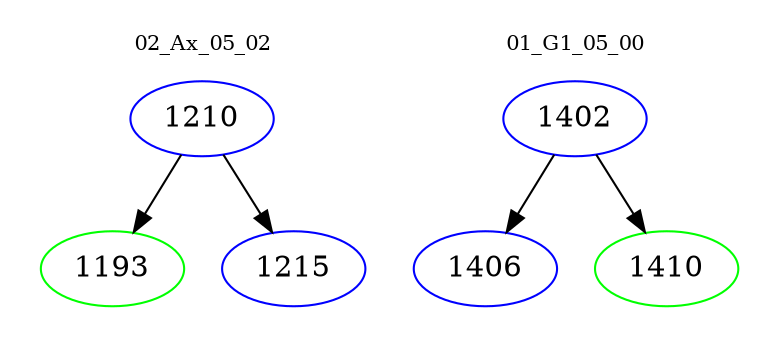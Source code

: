 digraph{
subgraph cluster_0 {
color = white
label = "02_Ax_05_02";
fontsize=10;
T0_1210 [label="1210", color="blue"]
T0_1210 -> T0_1193 [color="black"]
T0_1193 [label="1193", color="green"]
T0_1210 -> T0_1215 [color="black"]
T0_1215 [label="1215", color="blue"]
}
subgraph cluster_1 {
color = white
label = "01_G1_05_00";
fontsize=10;
T1_1402 [label="1402", color="blue"]
T1_1402 -> T1_1406 [color="black"]
T1_1406 [label="1406", color="blue"]
T1_1402 -> T1_1410 [color="black"]
T1_1410 [label="1410", color="green"]
}
}
